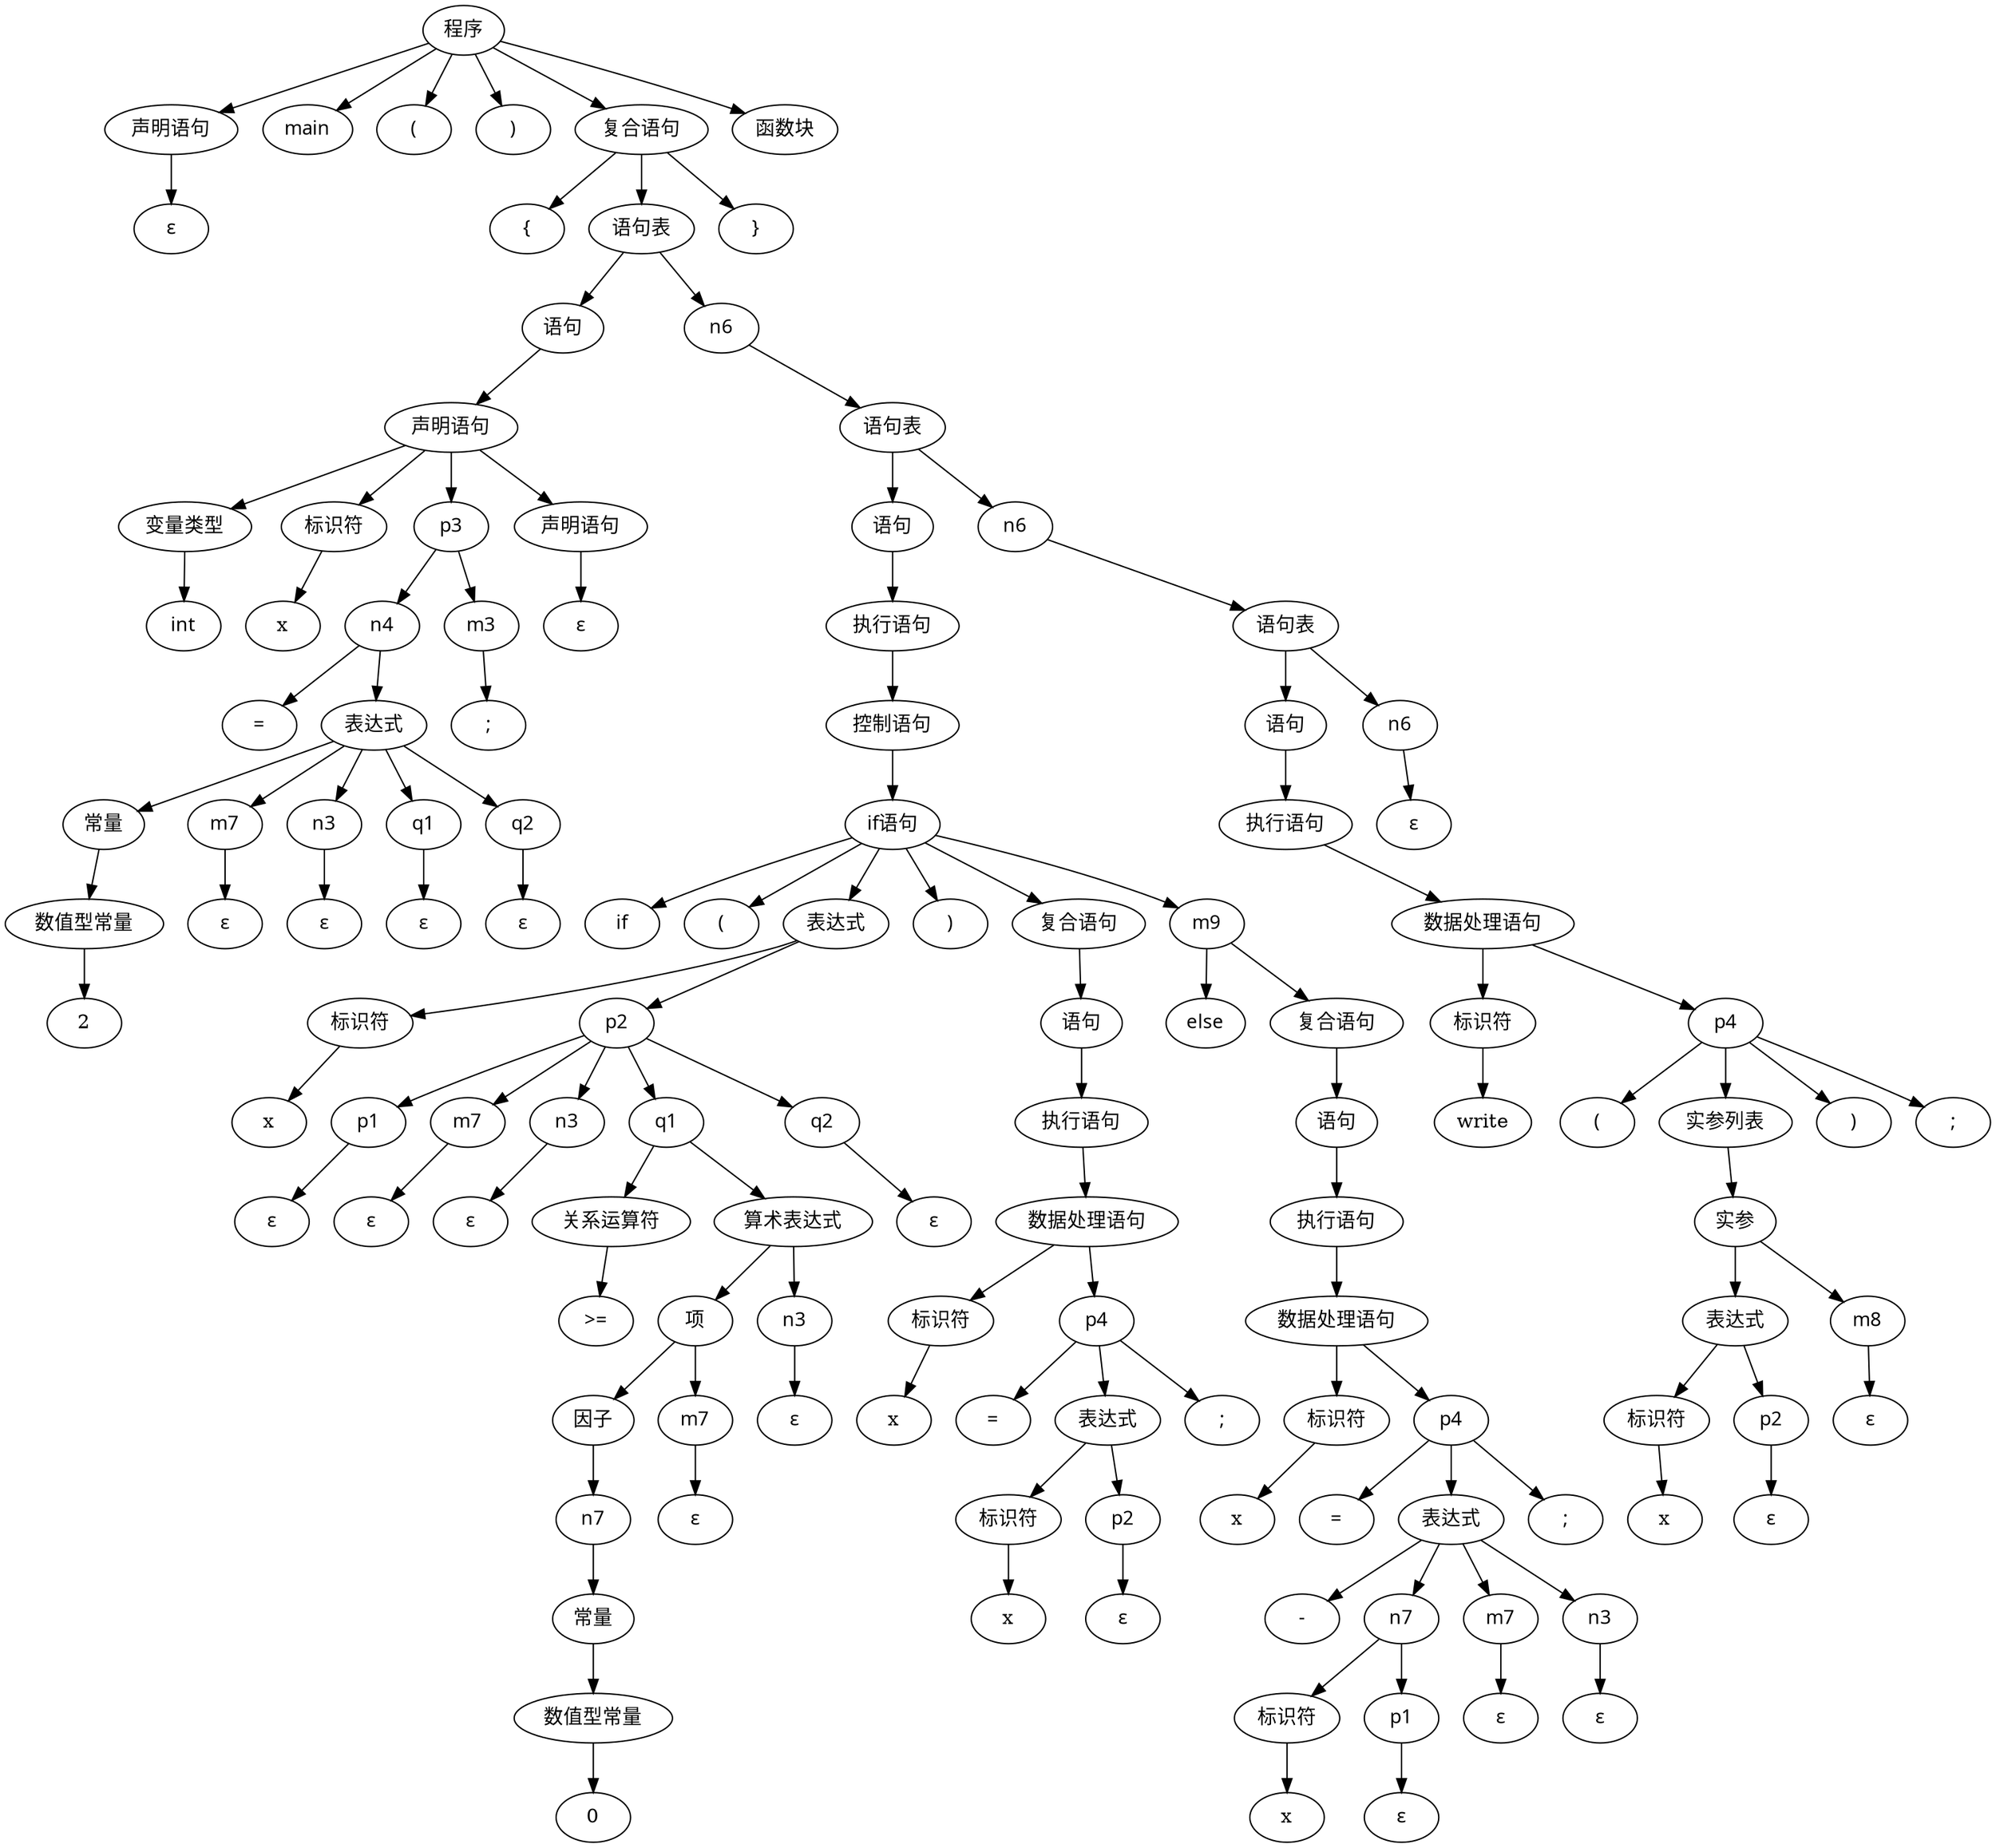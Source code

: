 // Syntax Tree
digraph "./Syntax_Tree/tree" {
	0 [label="程序" fontname=SimHei]
	1 [label="声明语句" fontname=SimHei]
	0 -> 1
	2 [label="ε" fontname=SimHei]
	1 -> 2
	3 [label=main fontname=SimHei]
	0 -> 3
	4 [label="(" fontname=SimHei]
	0 -> 4
	5 [label=")" fontname=SimHei]
	0 -> 5
	6 [label="复合语句" fontname=SimHei]
	0 -> 6
	7 [label="{" fontname=SimHei]
	6 -> 7
	8 [label="语句表" fontname=SimHei]
	6 -> 8
	9 [label="语句" fontname=SimHei]
	8 -> 9
	10 [label="声明语句" fontname=SimHei]
	9 -> 10
	11 [label="变量类型" fontname=SimHei]
	10 -> 11
	12 [label=int fontname=SimHei]
	11 -> 12
	13 [label="标识符" fontname=SimHei]
	10 -> 13
	14 [label=x]
	13 -> 14
	15 [label=p3 fontname=SimHei]
	10 -> 15
	16 [label=n4 fontname=SimHei]
	15 -> 16
	17 [label="=" fontname=SimHei]
	16 -> 17
	18 [label="表达式" fontname=SimHei]
	16 -> 18
	19 [label="常量" fontname=SimHei]
	18 -> 19
	20 [label="数值型常量" fontname=SimHei]
	19 -> 20
	21 [label=2]
	20 -> 21
	22 [label=m7 fontname=SimHei]
	18 -> 22
	23 [label="ε" fontname=SimHei]
	22 -> 23
	24 [label=n3 fontname=SimHei]
	18 -> 24
	25 [label="ε" fontname=SimHei]
	24 -> 25
	26 [label=q1 fontname=SimHei]
	18 -> 26
	27 [label="ε" fontname=SimHei]
	26 -> 27
	28 [label=q2 fontname=SimHei]
	18 -> 28
	29 [label="ε" fontname=SimHei]
	28 -> 29
	30 [label=m3 fontname=SimHei]
	15 -> 30
	31 [label=";" fontname=SimHei]
	30 -> 31
	32 [label="声明语句" fontname=SimHei]
	10 -> 32
	33 [label="ε" fontname=SimHei]
	32 -> 33
	34 [label=n6 fontname=SimHei]
	8 -> 34
	35 [label="语句表" fontname=SimHei]
	34 -> 35
	36 [label="语句" fontname=SimHei]
	35 -> 36
	37 [label="执行语句" fontname=SimHei]
	36 -> 37
	38 [label="控制语句" fontname=SimHei]
	37 -> 38
	39 [label="if语句" fontname=SimHei]
	38 -> 39
	40 [label=if fontname=SimHei]
	39 -> 40
	41 [label="(" fontname=SimHei]
	39 -> 41
	42 [label="表达式" fontname=SimHei]
	39 -> 42
	43 [label="标识符" fontname=SimHei]
	42 -> 43
	44 [label=x]
	43 -> 44
	45 [label=p2 fontname=SimHei]
	42 -> 45
	46 [label=p1 fontname=SimHei]
	45 -> 46
	47 [label="ε" fontname=SimHei]
	46 -> 47
	48 [label=m7 fontname=SimHei]
	45 -> 48
	49 [label="ε" fontname=SimHei]
	48 -> 49
	50 [label=n3 fontname=SimHei]
	45 -> 50
	51 [label="ε" fontname=SimHei]
	50 -> 51
	52 [label=q1 fontname=SimHei]
	45 -> 52
	53 [label="关系运算符" fontname=SimHei]
	52 -> 53
	54 [label=">=" fontname=SimHei]
	53 -> 54
	55 [label="算术表达式" fontname=SimHei]
	52 -> 55
	56 [label="项" fontname=SimHei]
	55 -> 56
	57 [label="因子" fontname=SimHei]
	56 -> 57
	58 [label=n7 fontname=SimHei]
	57 -> 58
	59 [label="常量" fontname=SimHei]
	58 -> 59
	60 [label="数值型常量" fontname=SimHei]
	59 -> 60
	61 [label=0]
	60 -> 61
	62 [label=m7 fontname=SimHei]
	56 -> 62
	63 [label="ε" fontname=SimHei]
	62 -> 63
	64 [label=n3 fontname=SimHei]
	55 -> 64
	65 [label="ε" fontname=SimHei]
	64 -> 65
	66 [label=q2 fontname=SimHei]
	45 -> 66
	67 [label="ε" fontname=SimHei]
	66 -> 67
	68 [label=")" fontname=SimHei]
	39 -> 68
	69 [label="复合语句" fontname=SimHei]
	39 -> 69
	70 [label="语句" fontname=SimHei]
	69 -> 70
	71 [label="执行语句" fontname=SimHei]
	70 -> 71
	72 [label="数据处理语句" fontname=SimHei]
	71 -> 72
	73 [label="标识符" fontname=SimHei]
	72 -> 73
	74 [label=x]
	73 -> 74
	75 [label=p4 fontname=SimHei]
	72 -> 75
	76 [label="=" fontname=SimHei]
	75 -> 76
	77 [label="表达式" fontname=SimHei]
	75 -> 77
	78 [label="标识符" fontname=SimHei]
	77 -> 78
	79 [label=x]
	78 -> 79
	80 [label=p2 fontname=SimHei]
	77 -> 80
	81 [label="ε" fontname=SimHei]
	80 -> 81
	82 [label=";" fontname=SimHei]
	75 -> 82
	83 [label=m9 fontname=SimHei]
	39 -> 83
	84 [label=else fontname=SimHei]
	83 -> 84
	85 [label="复合语句" fontname=SimHei]
	83 -> 85
	86 [label="语句" fontname=SimHei]
	85 -> 86
	87 [label="执行语句" fontname=SimHei]
	86 -> 87
	88 [label="数据处理语句" fontname=SimHei]
	87 -> 88
	89 [label="标识符" fontname=SimHei]
	88 -> 89
	90 [label=x]
	89 -> 90
	91 [label=p4 fontname=SimHei]
	88 -> 91
	92 [label="=" fontname=SimHei]
	91 -> 92
	93 [label="表达式" fontname=SimHei]
	91 -> 93
	94 [label="-" fontname=SimHei]
	93 -> 94
	95 [label=n7 fontname=SimHei]
	93 -> 95
	96 [label="标识符" fontname=SimHei]
	95 -> 96
	97 [label=x]
	96 -> 97
	98 [label=p1 fontname=SimHei]
	95 -> 98
	99 [label="ε" fontname=SimHei]
	98 -> 99
	100 [label=m7 fontname=SimHei]
	93 -> 100
	101 [label="ε" fontname=SimHei]
	100 -> 101
	102 [label=n3 fontname=SimHei]
	93 -> 102
	103 [label="ε" fontname=SimHei]
	102 -> 103
	104 [label=";" fontname=SimHei]
	91 -> 104
	105 [label=n6 fontname=SimHei]
	35 -> 105
	106 [label="语句表" fontname=SimHei]
	105 -> 106
	107 [label="语句" fontname=SimHei]
	106 -> 107
	108 [label="执行语句" fontname=SimHei]
	107 -> 108
	109 [label="数据处理语句" fontname=SimHei]
	108 -> 109
	110 [label="标识符" fontname=SimHei]
	109 -> 110
	111 [label=write]
	110 -> 111
	112 [label=p4 fontname=SimHei]
	109 -> 112
	113 [label="(" fontname=SimHei]
	112 -> 113
	114 [label="实参列表" fontname=SimHei]
	112 -> 114
	115 [label="实参" fontname=SimHei]
	114 -> 115
	116 [label="表达式" fontname=SimHei]
	115 -> 116
	117 [label="标识符" fontname=SimHei]
	116 -> 117
	118 [label=x]
	117 -> 118
	119 [label=p2 fontname=SimHei]
	116 -> 119
	120 [label="ε" fontname=SimHei]
	119 -> 120
	121 [label=m8 fontname=SimHei]
	115 -> 121
	122 [label="ε" fontname=SimHei]
	121 -> 122
	123 [label=")" fontname=SimHei]
	112 -> 123
	124 [label=";" fontname=SimHei]
	112 -> 124
	125 [label=n6 fontname=SimHei]
	106 -> 125
	126 [label="ε" fontname=SimHei]
	125 -> 126
	127 [label="}" fontname=SimHei]
	6 -> 127
	128 [label="函数块" fontname=SimHei]
	0 -> 128
}
